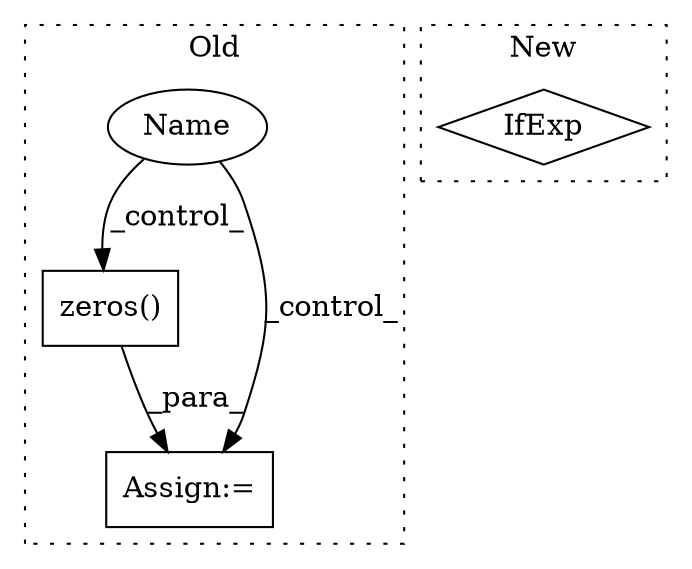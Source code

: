 digraph G {
subgraph cluster0 {
1 [label="zeros()" a="75" s="2447,2484" l="12,1" shape="box"];
3 [label="Assign:=" a="68" s="2607" l="3" shape="box"];
4 [label="Name" a="87" s="1994" l="14" shape="ellipse"];
label = "Old";
style="dotted";
}
subgraph cluster1 {
2 [label="IfExp" a="51" s="3280,3298" l="4,6" shape="diamond"];
label = "New";
style="dotted";
}
1 -> 3 [label="_para_"];
4 -> 3 [label="_control_"];
4 -> 1 [label="_control_"];
}